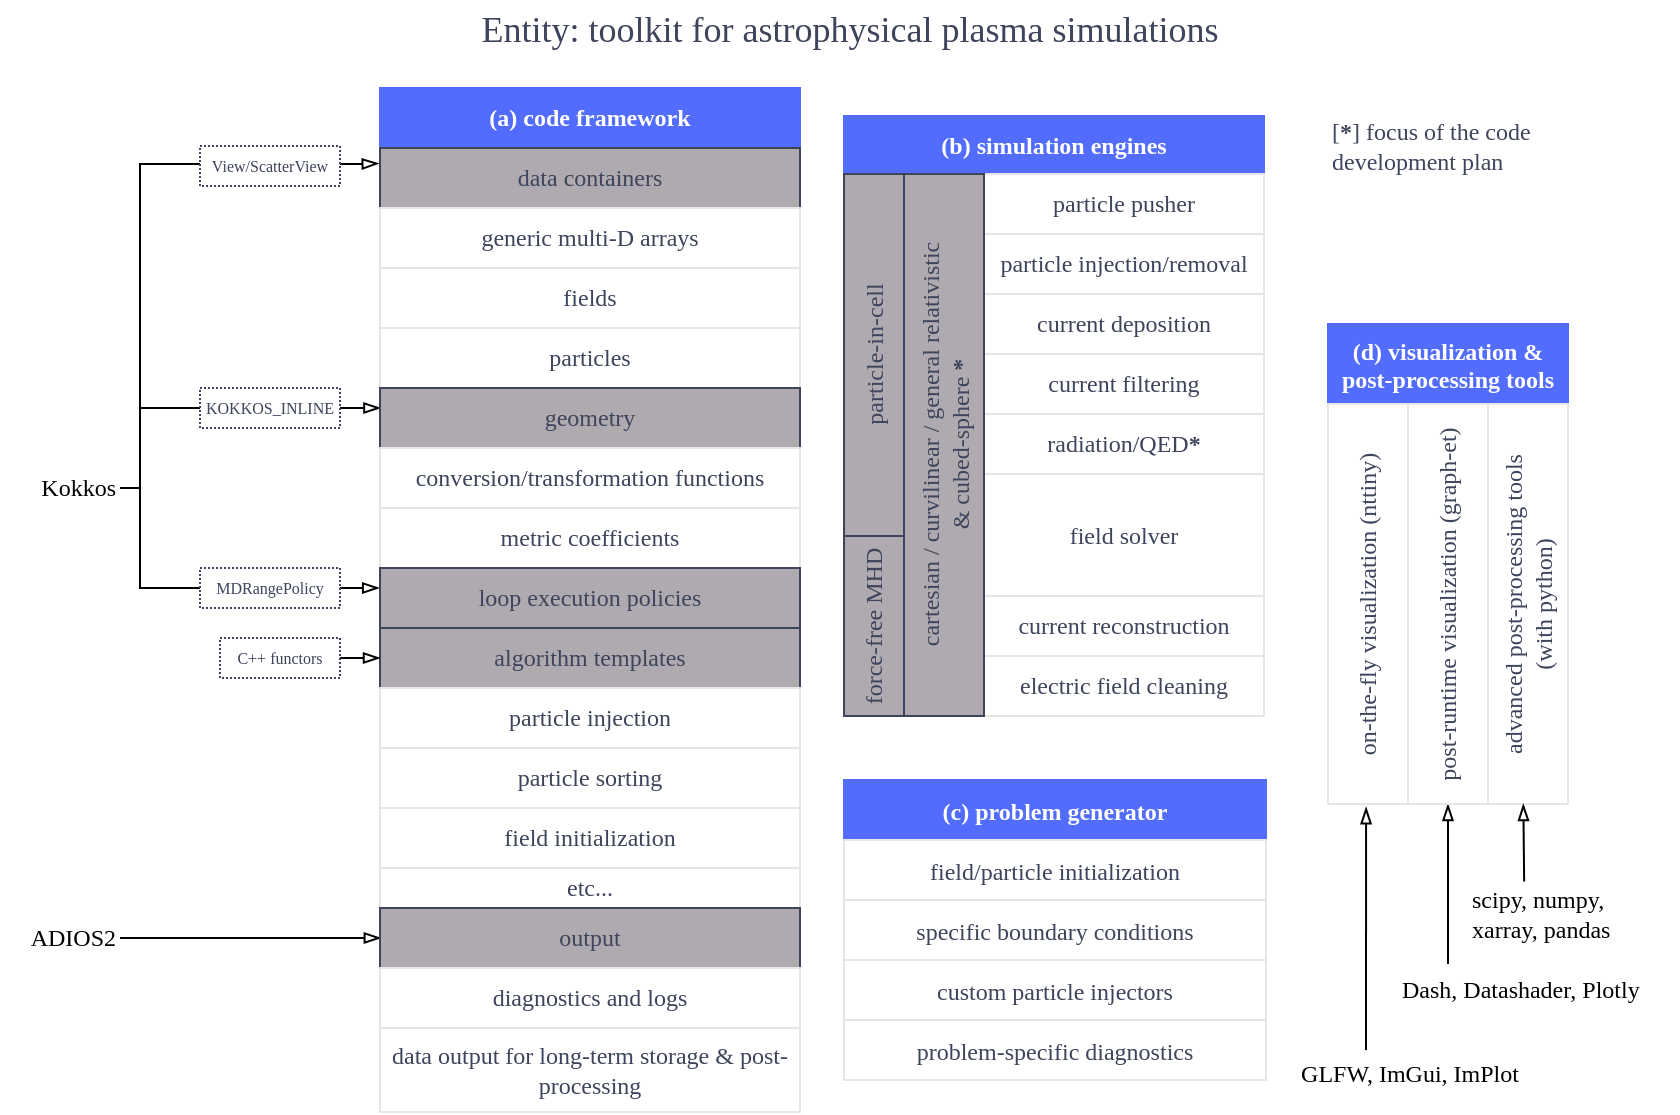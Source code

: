 <mxfile scale="5" border="0">
    <diagram id="vkuBGM6YTtbjuDHeNg9K" name="Page-1">
        <mxGraphModel dx="1450" dy="673" grid="0" gridSize="10" guides="1" tooltips="1" connect="1" arrows="1" fold="1" page="1" pageScale="1" pageWidth="850" pageHeight="1100" background="#ffffff" math="0" shadow="0">
            <root>
                <mxCell id="0"/>
                <mxCell id="1" parent="0"/>
                <mxCell id="nRPkvn1M7o0VNPniuzZG-44" style="edgeStyle=orthogonalEdgeStyle;rounded=0;orthogonalLoop=1;jettySize=auto;html=1;exitX=1;exitY=0.5;exitDx=0;exitDy=0;entryX=-0.003;entryY=0.065;entryDx=0;entryDy=0;entryPerimeter=0;fontFamily=Proxima Nova;fontSource=https%3A%2F%2Ffonts.googleapis.com%2Fcss%3Ffamily%3DProxima%2BNova;fontColor=#000000;strokeColor=#000000;endArrow=blockThin;endFill=0;" parent="1" source="nRPkvn1M7o0VNPniuzZG-5" target="nRPkvn1M7o0VNPniuzZG-11" edge="1">
                    <mxGeometry relative="1" as="geometry">
                        <Array as="points">
                            <mxPoint x="70" y="465"/>
                            <mxPoint x="70" y="303"/>
                            <mxPoint x="180" y="303"/>
                        </Array>
                    </mxGeometry>
                </mxCell>
                <mxCell id="nRPkvn1M7o0VNPniuzZG-46" style="edgeStyle=orthogonalEdgeStyle;rounded=0;orthogonalLoop=1;jettySize=auto;html=1;exitX=1;exitY=0.5;exitDx=0;exitDy=0;fontFamily=Proxima Nova;fontSource=https%3A%2F%2Ffonts.googleapis.com%2Fcss%3Ffamily%3DProxima%2BNova;entryX=0.001;entryY=0.111;entryDx=0;entryDy=0;entryPerimeter=0;fontColor=#000000;strokeColor=#000000;endArrow=blockThin;endFill=0;" parent="1" source="nRPkvn1M7o0VNPniuzZG-5" target="nRPkvn1M7o0VNPniuzZG-15" edge="1">
                    <mxGeometry relative="1" as="geometry">
                        <mxPoint x="208" y="420" as="targetPoint"/>
                        <Array as="points">
                            <mxPoint x="70" y="465"/>
                            <mxPoint x="70" y="425"/>
                        </Array>
                    </mxGeometry>
                </mxCell>
                <mxCell id="nRPkvn1M7o0VNPniuzZG-47" style="edgeStyle=orthogonalEdgeStyle;rounded=0;orthogonalLoop=1;jettySize=auto;html=1;exitX=1;exitY=0.5;exitDx=0;exitDy=0;entryX=-0.002;entryY=0.333;entryDx=0;entryDy=0;fontFamily=Proxima Nova;fontSource=https%3A%2F%2Ffonts.googleapis.com%2Fcss%3Ffamily%3DProxima%2BNova;entryPerimeter=0;fontColor=#000000;strokeColor=#000000;endArrow=blockThin;endFill=0;" parent="1" source="nRPkvn1M7o0VNPniuzZG-5" target="nRPkvn1M7o0VNPniuzZG-33" edge="1">
                    <mxGeometry relative="1" as="geometry">
                        <Array as="points">
                            <mxPoint x="70" y="465"/>
                            <mxPoint x="70" y="515"/>
                        </Array>
                    </mxGeometry>
                </mxCell>
                <mxCell id="nRPkvn1M7o0VNPniuzZG-5" value="Kokkos" style="text;html=1;strokeColor=none;fillColor=none;align=right;verticalAlign=middle;whiteSpace=wrap;rounded=0;fontFamily=Proxima Nova;fontSource=https%3A%2F%2Ffonts.googleapis.com%2Fcss%3Ffamily%3DProxima%2BNova;fontColor=#000000;" parent="1" vertex="1">
                    <mxGeometry y="450" width="60" height="30" as="geometry"/>
                </mxCell>
                <mxCell id="46" style="edgeStyle=none;html=1;exitX=1;exitY=0.5;exitDx=0;exitDy=0;entryX=0.002;entryY=0.147;entryDx=0;entryDy=0;entryPerimeter=0;endArrow=blockThin;endFill=0;strokeColor=#000000;" parent="1" source="nRPkvn1M7o0VNPniuzZG-6" target="nRPkvn1M7o0VNPniuzZG-28" edge="1">
                    <mxGeometry relative="1" as="geometry"/>
                </mxCell>
                <mxCell id="nRPkvn1M7o0VNPniuzZG-6" value="ADIOS2" style="text;html=1;strokeColor=none;fillColor=none;align=right;verticalAlign=middle;whiteSpace=wrap;rounded=0;fontFamily=Proxima Nova;fontSource=https%3A%2F%2Ffonts.googleapis.com%2Fcss%3Ffamily%3DProxima%2BNova;fontColor=#000000;" parent="1" vertex="1">
                    <mxGeometry y="675" width="60" height="30" as="geometry"/>
                </mxCell>
                <mxCell id="nRPkvn1M7o0VNPniuzZG-39" value="&lt;font&gt;(b) simulation engines&lt;/font&gt;" style="swimlane;whiteSpace=wrap;html=1;fontFamily=Proxima Nova;fontSource=https%3A%2F%2Ffonts.googleapis.com%2Fcss%3Ffamily%3DProxima%2BNova;startSize=30;collapsible=0;fillColor=#526cfe;strokeColor=#526CFE;rounded=0;fontColor=#FFFFFF;" parent="1" vertex="1">
                    <mxGeometry x="422" y="279" width="210" height="300" as="geometry"/>
                </mxCell>
                <mxCell id="nRPkvn1M7o0VNPniuzZG-71" value="particle pusher" style="whiteSpace=wrap;html=1;fontFamily=Proxima Nova;fontSource=https%3A%2F%2Ffonts.googleapis.com%2Fcss%3Ffamily%3DProxima%2BNova;fontSize=12;fillColor=#FFFFFF;fontColor=#3D445B;strokeColor=#E6E6E6;rounded=0;" parent="nRPkvn1M7o0VNPniuzZG-39" vertex="1">
                    <mxGeometry x="70" y="29" width="140" height="30" as="geometry"/>
                </mxCell>
                <mxCell id="nRPkvn1M7o0VNPniuzZG-72" value="current deposition" style="whiteSpace=wrap;html=1;fontFamily=Proxima Nova;fontSource=https%3A%2F%2Ffonts.googleapis.com%2Fcss%3Ffamily%3DProxima%2BNova;fontSize=12;fillColor=#FFFFFF;fontColor=#3D445B;strokeColor=#E6E6E6;rounded=0;" parent="nRPkvn1M7o0VNPniuzZG-39" vertex="1">
                    <mxGeometry x="70" y="89" width="140" height="30" as="geometry"/>
                </mxCell>
                <mxCell id="nRPkvn1M7o0VNPniuzZG-73" value="current filtering" style="whiteSpace=wrap;html=1;fontFamily=Proxima Nova;fontSource=https%3A%2F%2Ffonts.googleapis.com%2Fcss%3Ffamily%3DProxima%2BNova;fontSize=12;fillColor=#FFFFFF;fontColor=#3D445B;strokeColor=#E6E6E6;rounded=0;" parent="nRPkvn1M7o0VNPniuzZG-39" vertex="1">
                    <mxGeometry x="70" y="119" width="140" height="30" as="geometry"/>
                </mxCell>
                <mxCell id="nRPkvn1M7o0VNPniuzZG-74" value="field solver" style="whiteSpace=wrap;html=1;fontFamily=Proxima Nova;fontSource=https%3A%2F%2Ffonts.googleapis.com%2Fcss%3Ffamily%3DProxima%2BNova;fontSize=12;fillColor=#FFFFFF;fontColor=#3D445B;strokeColor=#E6E6E6;rounded=0;" parent="nRPkvn1M7o0VNPniuzZG-39" vertex="1">
                    <mxGeometry x="70" y="179" width="140" height="61" as="geometry"/>
                </mxCell>
                <mxCell id="nRPkvn1M7o0VNPniuzZG-75" value="current reconstruction" style="whiteSpace=wrap;html=1;fontFamily=Proxima Nova;fontSource=https%3A%2F%2Ffonts.googleapis.com%2Fcss%3Ffamily%3DProxima%2BNova;fontSize=12;fillColor=#FFFFFF;fontColor=#3D445B;strokeColor=#E6E6E6;rounded=0;" parent="nRPkvn1M7o0VNPniuzZG-39" vertex="1">
                    <mxGeometry x="70" y="240" width="140" height="30" as="geometry"/>
                </mxCell>
                <mxCell id="nRPkvn1M7o0VNPniuzZG-76" value="electric field cleaning" style="whiteSpace=wrap;html=1;fontFamily=Proxima Nova;fontSource=https%3A%2F%2Ffonts.googleapis.com%2Fcss%3Ffamily%3DProxima%2BNova;fontSize=12;fillColor=#FFFFFF;fontColor=#3D445B;strokeColor=#E6E6E6;rounded=0;" parent="nRPkvn1M7o0VNPniuzZG-39" vertex="1">
                    <mxGeometry x="70" y="270" width="140" height="30" as="geometry"/>
                </mxCell>
                <mxCell id="nRPkvn1M7o0VNPniuzZG-89" value="particle injection/removal" style="whiteSpace=wrap;html=1;fontFamily=Proxima Nova;fontSource=https%3A%2F%2Ffonts.googleapis.com%2Fcss%3Ffamily%3DProxima%2BNova;fontSize=12;fillColor=#FFFFFF;fontColor=#3D445B;strokeColor=#E6E6E6;rounded=0;" parent="nRPkvn1M7o0VNPniuzZG-39" vertex="1">
                    <mxGeometry x="70" y="59" width="140" height="30" as="geometry"/>
                </mxCell>
                <mxCell id="nRPkvn1M7o0VNPniuzZG-91" value="radiation/QED&lt;b&gt;*&lt;/b&gt;" style="whiteSpace=wrap;html=1;fontFamily=Proxima Nova;fontSource=https%3A%2F%2Ffonts.googleapis.com%2Fcss%3Ffamily%3DProxima%2BNova;fontSize=12;fillColor=#FFFFFF;fontColor=#3D445B;strokeColor=#E6E6E6;rounded=0;" parent="nRPkvn1M7o0VNPniuzZG-39" vertex="1">
                    <mxGeometry x="70" y="149" width="140" height="30" as="geometry"/>
                </mxCell>
                <mxCell id="nRPkvn1M7o0VNPniuzZG-69" value="particle-in-cell" style="whiteSpace=wrap;html=1;fontFamily=Proxima Nova;fontSource=https%3A%2F%2Ffonts.googleapis.com%2Fcss%3Ffamily%3DProxima%2BNova;fontSize=12;horizontal=0;fillColor=#AFAAB0;fontColor=#3D445B;strokeColor=#3D445B;rounded=0;" parent="nRPkvn1M7o0VNPniuzZG-39" vertex="1">
                    <mxGeometry y="29" width="30" height="181" as="geometry"/>
                </mxCell>
                <mxCell id="nRPkvn1M7o0VNPniuzZG-70" value="force-free MHD" style="whiteSpace=wrap;html=1;fontFamily=Proxima Nova;fontSource=https%3A%2F%2Ffonts.googleapis.com%2Fcss%3Ffamily%3DProxima%2BNova;fontSize=12;horizontal=0;fillColor=#AFAAB0;fontColor=#3D445B;strokeColor=#3D445B;rounded=0;" parent="nRPkvn1M7o0VNPniuzZG-39" vertex="1">
                    <mxGeometry y="210" width="30" height="90" as="geometry"/>
                </mxCell>
                <mxCell id="nRPkvn1M7o0VNPniuzZG-90" value="cartesian / curvilinear / general relativistic &lt;br&gt;&amp;amp; cubed-sphere &lt;b&gt;*&lt;/b&gt;" style="whiteSpace=wrap;html=1;fontFamily=Proxima Nova;fontSource=https%3A%2F%2Ffonts.googleapis.com%2Fcss%3Ffamily%3DProxima%2BNova;fontSize=12;horizontal=0;fillColor=#AFAAB0;fontColor=#3D445B;strokeColor=#3D445B;rounded=0;" parent="nRPkvn1M7o0VNPniuzZG-39" vertex="1">
                    <mxGeometry x="30" y="29" width="40" height="271" as="geometry"/>
                </mxCell>
                <mxCell id="nRPkvn1M7o0VNPniuzZG-7" value="&lt;span&gt;&lt;font&gt;(a) code framework&lt;/font&gt;&lt;/span&gt;" style="swimlane;fontStyle=1;childLayout=stackLayout;horizontal=1;startSize=30;horizontalStack=0;resizeParent=1;resizeParentMax=0;resizeLast=0;collapsible=0;marginBottom=0;whiteSpace=wrap;html=1;fontFamily=Proxima Nova;fontSource=https%3A%2F%2Ffonts.googleapis.com%2Fcss%3Ffamily%3DProxima%2BNova;fillColor=#526cfe;strokeColor=#526CFE;swimlaneFillColor=none;gradientColor=none;backgroundOutline=0;rounded=0;fontColor=#FFFFFF;" parent="1" vertex="1">
                    <mxGeometry x="190" y="265" width="210" height="512" as="geometry"/>
                </mxCell>
                <mxCell id="nRPkvn1M7o0VNPniuzZG-11" value="data containers" style="swimlane;fontStyle=0;childLayout=stackLayout;horizontal=1;startSize=30;horizontalStack=0;resizeParent=1;resizeParentMax=0;resizeLast=0;collapsible=0;marginBottom=0;whiteSpace=wrap;html=1;fontFamily=Proxima Nova;fontSource=https%3A%2F%2Ffonts.googleapis.com%2Fcss%3Ffamily%3DProxima%2BNova;fillColor=#afaab0;fontColor=#3D445B;strokeColor=#3D445B;swimlaneLine=1;rounded=0;" parent="nRPkvn1M7o0VNPniuzZG-7" vertex="1">
                    <mxGeometry y="30" width="210" height="120" as="geometry">
                        <mxRectangle y="30" width="210" height="30" as="alternateBounds"/>
                    </mxGeometry>
                </mxCell>
                <mxCell id="nRPkvn1M7o0VNPniuzZG-12" value="generic multi-D arrays" style="text;strokeColor=#E6E6E6;fillColor=#FFFFFF;align=center;verticalAlign=middle;spacingLeft=4;spacingRight=4;overflow=hidden;points=[[0,0.5],[1,0.5]];portConstraint=eastwest;rotatable=0;whiteSpace=wrap;html=1;fontFamily=Proxima Nova;fontSource=https%3A%2F%2Ffonts.googleapis.com%2Fcss%3Ffamily%3DProxima%2BNova;fontColor=#3D445B;rounded=0;perimeterSpacing=0;glass=0;sketch=0;" parent="nRPkvn1M7o0VNPniuzZG-11" vertex="1">
                    <mxGeometry y="30" width="210" height="30" as="geometry"/>
                </mxCell>
                <mxCell id="nRPkvn1M7o0VNPniuzZG-13" value="fields" style="text;strokeColor=#E6E6E6;fillColor=#FFFFFF;align=center;verticalAlign=middle;spacingLeft=4;spacingRight=4;overflow=hidden;points=[[0,0.5],[1,0.5]];portConstraint=eastwest;rotatable=0;whiteSpace=wrap;html=1;fontFamily=Proxima Nova;fontSource=https%3A%2F%2Ffonts.googleapis.com%2Fcss%3Ffamily%3DProxima%2BNova;fontColor=#3D445B;rounded=0;" parent="nRPkvn1M7o0VNPniuzZG-11" vertex="1">
                    <mxGeometry y="60" width="210" height="30" as="geometry"/>
                </mxCell>
                <mxCell id="nRPkvn1M7o0VNPniuzZG-14" value="particles" style="text;strokeColor=#E6E6E6;fillColor=#FFFFFF;align=center;verticalAlign=middle;spacingLeft=4;spacingRight=4;overflow=hidden;points=[[0,0.5],[1,0.5]];portConstraint=eastwest;rotatable=0;whiteSpace=wrap;html=1;fontFamily=Proxima Nova;fontSource=https%3A%2F%2Ffonts.googleapis.com%2Fcss%3Ffamily%3DProxima%2BNova;fontColor=#3D445B;rounded=0;" parent="nRPkvn1M7o0VNPniuzZG-11" vertex="1">
                    <mxGeometry y="90" width="210" height="30" as="geometry"/>
                </mxCell>
                <mxCell id="nRPkvn1M7o0VNPniuzZG-15" value="geometry" style="swimlane;fontStyle=0;childLayout=stackLayout;horizontal=1;startSize=30;horizontalStack=0;resizeParent=1;resizeParentMax=0;resizeLast=0;collapsible=0;marginBottom=0;whiteSpace=wrap;html=1;fontFamily=Proxima Nova;fontSource=https%3A%2F%2Ffonts.googleapis.com%2Fcss%3Ffamily%3DProxima%2BNova;fontColor=#3D445B;fillColor=#AFAAB0;strokeColor=#3D445B;rounded=0;" parent="nRPkvn1M7o0VNPniuzZG-7" vertex="1">
                    <mxGeometry y="150" width="210" height="90" as="geometry">
                        <mxRectangle y="150" width="210" height="30" as="alternateBounds"/>
                    </mxGeometry>
                </mxCell>
                <mxCell id="nRPkvn1M7o0VNPniuzZG-16" value="conversion/transformation functions" style="text;strokeColor=#E6E6E6;fillColor=#FFFFFF;align=center;verticalAlign=middle;spacingLeft=4;spacingRight=4;overflow=hidden;points=[[0,0.5],[1,0.5]];portConstraint=eastwest;rotatable=0;whiteSpace=wrap;html=1;fontFamily=Proxima Nova;fontSource=https%3A%2F%2Ffonts.googleapis.com%2Fcss%3Ffamily%3DProxima%2BNova;fontColor=#3D445B;rounded=0;" parent="nRPkvn1M7o0VNPniuzZG-15" vertex="1">
                    <mxGeometry y="30" width="210" height="30" as="geometry"/>
                </mxCell>
                <mxCell id="nRPkvn1M7o0VNPniuzZG-17" value="metric coefficients" style="text;strokeColor=#E6E6E6;fillColor=#FFFFFF;align=center;verticalAlign=middle;spacingLeft=4;spacingRight=4;overflow=hidden;points=[[0,0.5],[1,0.5]];portConstraint=eastwest;rotatable=0;whiteSpace=wrap;html=1;fontFamily=Proxima Nova;fontSource=https%3A%2F%2Ffonts.googleapis.com%2Fcss%3Ffamily%3DProxima%2BNova;fontColor=#3D445B;rounded=0;" parent="nRPkvn1M7o0VNPniuzZG-15" vertex="1">
                    <mxGeometry y="60" width="210" height="30" as="geometry"/>
                </mxCell>
                <mxCell id="nRPkvn1M7o0VNPniuzZG-33" value="loop execution policies" style="rounded=0;whiteSpace=wrap;html=1;fontFamily=Proxima Nova;fontSource=https%3A%2F%2Ffonts.googleapis.com%2Fcss%3Ffamily%3DProxima%2BNova;fillColor=#AFAAB0;fontColor=#3D445B;strokeColor=#3D445B;" parent="nRPkvn1M7o0VNPniuzZG-7" vertex="1">
                    <mxGeometry y="240" width="210" height="30" as="geometry"/>
                </mxCell>
                <mxCell id="nRPkvn1M7o0VNPniuzZG-19" value="algorithm templates" style="swimlane;fontStyle=0;childLayout=stackLayout;horizontal=1;startSize=30;horizontalStack=0;resizeParent=1;resizeParentMax=0;resizeLast=0;collapsible=0;marginBottom=0;whiteSpace=wrap;html=1;fontFamily=Proxima Nova;fontSource=https%3A%2F%2Ffonts.googleapis.com%2Fcss%3Ffamily%3DProxima%2BNova;swimlaneLine=1;glass=0;shadow=0;fillColor=#AFAAB0;fontColor=#3D445B;strokeColor=#3D445B;rounded=0;" parent="nRPkvn1M7o0VNPniuzZG-7" vertex="1">
                    <mxGeometry y="270" width="210" height="140" as="geometry">
                        <mxRectangle y="240" width="210" height="30" as="alternateBounds"/>
                    </mxGeometry>
                </mxCell>
                <mxCell id="nRPkvn1M7o0VNPniuzZG-20" value="particle injection" style="text;strokeColor=#E6E6E6;fillColor=#FFFFFF;align=center;verticalAlign=middle;spacingLeft=4;spacingRight=4;overflow=hidden;points=[[0,0.5],[1,0.5]];portConstraint=eastwest;rotatable=0;whiteSpace=wrap;html=1;fontFamily=Proxima Nova;fontSource=https%3A%2F%2Ffonts.googleapis.com%2Fcss%3Ffamily%3DProxima%2BNova;fontColor=#3D445B;rounded=0;" parent="nRPkvn1M7o0VNPniuzZG-19" vertex="1">
                    <mxGeometry y="30" width="210" height="30" as="geometry"/>
                </mxCell>
                <mxCell id="nRPkvn1M7o0VNPniuzZG-21" value="particle sorting" style="text;strokeColor=#E6E6E6;fillColor=#FFFFFF;align=center;verticalAlign=middle;spacingLeft=4;spacingRight=4;overflow=hidden;points=[[0,0.5],[1,0.5]];portConstraint=eastwest;rotatable=0;whiteSpace=wrap;html=1;fontFamily=Proxima Nova;fontSource=https%3A%2F%2Ffonts.googleapis.com%2Fcss%3Ffamily%3DProxima%2BNova;fontColor=#3D445B;rounded=0;" parent="nRPkvn1M7o0VNPniuzZG-19" vertex="1">
                    <mxGeometry y="60" width="210" height="30" as="geometry"/>
                </mxCell>
                <mxCell id="nRPkvn1M7o0VNPniuzZG-22" value="field initialization" style="text;strokeColor=#E6E6E6;fillColor=#FFFFFF;align=center;verticalAlign=middle;spacingLeft=4;spacingRight=4;overflow=hidden;points=[[0,0.5],[1,0.5]];portConstraint=eastwest;rotatable=0;whiteSpace=wrap;html=1;fontFamily=Proxima Nova;fontSource=https%3A%2F%2Ffonts.googleapis.com%2Fcss%3Ffamily%3DProxima%2BNova;fontColor=#3D445B;rounded=0;" parent="nRPkvn1M7o0VNPniuzZG-19" vertex="1">
                    <mxGeometry y="90" width="210" height="30" as="geometry"/>
                </mxCell>
                <mxCell id="nRPkvn1M7o0VNPniuzZG-23" value="etc..." style="text;strokeColor=#E6E6E6;fillColor=#FFFFFF;align=center;verticalAlign=middle;spacingLeft=4;spacingRight=4;overflow=hidden;points=[[0,0.5],[1,0.5]];portConstraint=eastwest;rotatable=0;whiteSpace=wrap;html=1;fontFamily=Proxima Nova;fontSource=https%3A%2F%2Ffonts.googleapis.com%2Fcss%3Ffamily%3DProxima%2BNova;fontColor=#3D445B;rounded=0;" parent="nRPkvn1M7o0VNPniuzZG-19" vertex="1">
                    <mxGeometry y="120" width="210" height="20" as="geometry"/>
                </mxCell>
                <mxCell id="nRPkvn1M7o0VNPniuzZG-28" value="output" style="swimlane;fontStyle=0;childLayout=stackLayout;horizontal=1;startSize=30;horizontalStack=0;resizeParent=1;resizeParentMax=0;resizeLast=0;collapsible=0;marginBottom=0;whiteSpace=wrap;html=1;fontFamily=Proxima Nova;fontSource=https%3A%2F%2Ffonts.googleapis.com%2Fcss%3Ffamily%3DProxima%2BNova;fillColor=#AFAAB0;fontColor=#3D445B;strokeColor=#3D445B;rounded=0;" parent="nRPkvn1M7o0VNPniuzZG-7" vertex="1">
                    <mxGeometry y="410" width="210" height="102" as="geometry"/>
                </mxCell>
                <mxCell id="nRPkvn1M7o0VNPniuzZG-29" value="diagnostics and logs" style="text;strokeColor=#E6E6E6;fillColor=#FFFFFF;align=center;verticalAlign=middle;spacingLeft=4;spacingRight=4;overflow=hidden;points=[[0,0.5],[1,0.5]];portConstraint=eastwest;rotatable=0;whiteSpace=wrap;html=1;fontFamily=Proxima Nova;fontSource=https%3A%2F%2Ffonts.googleapis.com%2Fcss%3Ffamily%3DProxima%2BNova;fontColor=#3D445B;rounded=0;" parent="nRPkvn1M7o0VNPniuzZG-28" vertex="1">
                    <mxGeometry y="30" width="210" height="30" as="geometry"/>
                </mxCell>
                <mxCell id="nRPkvn1M7o0VNPniuzZG-30" value="data output for long-term storage &amp;amp; post-processing" style="text;strokeColor=#E6E6E6;fillColor=#FFFFFF;align=center;verticalAlign=middle;spacingLeft=4;spacingRight=4;overflow=hidden;points=[[0,0.5],[1,0.5]];portConstraint=eastwest;rotatable=0;whiteSpace=wrap;html=1;fontFamily=Proxima Nova;fontSource=https%3A%2F%2Ffonts.googleapis.com%2Fcss%3Ffamily%3DProxima%2BNova;fontColor=#3D445B;rounded=0;" parent="nRPkvn1M7o0VNPniuzZG-28" vertex="1">
                    <mxGeometry y="60" width="210" height="42" as="geometry"/>
                </mxCell>
                <mxCell id="nRPkvn1M7o0VNPniuzZG-54" value="View/ScatterView" style="rounded=0;whiteSpace=wrap;html=1;fontFamily=Proxima Nova;fontSource=https%3A%2F%2Ffonts.googleapis.com%2Fcss%3Ffamily%3DProxima%2BNova;fontSize=8;align=center;dashed=1;dashPattern=1 1;fillColor=#FFFFFF;fontColor=#3D445B;strokeColor=#3D445B;" parent="1" vertex="1">
                    <mxGeometry x="100" y="294" width="70" height="20" as="geometry"/>
                </mxCell>
                <mxCell id="nRPkvn1M7o0VNPniuzZG-56" value="KOKKOS_INLINE" style="rounded=0;whiteSpace=wrap;html=1;fontFamily=Proxima Nova;fontSource=https%3A%2F%2Ffonts.googleapis.com%2Fcss%3Ffamily%3DProxima%2BNova;fontSize=8;dashed=1;dashPattern=1 1;fillColor=#FFFFFF;fontColor=#3D445B;strokeColor=#3D445B;" parent="1" vertex="1">
                    <mxGeometry x="100" y="415" width="70" height="20" as="geometry"/>
                </mxCell>
                <mxCell id="nRPkvn1M7o0VNPniuzZG-59" value="MDRangePolicy" style="rounded=0;whiteSpace=wrap;html=1;fontFamily=Proxima Nova;fontSource=https%3A%2F%2Ffonts.googleapis.com%2Fcss%3Ffamily%3DProxima%2BNova;fontSize=8;align=center;dashed=1;dashPattern=1 1;fillColor=#FFFFFF;fontColor=#3D445B;strokeColor=#3D445B;" parent="1" vertex="1">
                    <mxGeometry x="100" y="505" width="70" height="20" as="geometry"/>
                </mxCell>
                <mxCell id="nRPkvn1M7o0VNPniuzZG-62" style="edgeStyle=orthogonalEdgeStyle;rounded=0;orthogonalLoop=1;jettySize=auto;html=1;exitX=1;exitY=0.5;exitDx=0;exitDy=0;shadow=0;fontFamily=Proxima Nova;fontSource=https%3A%2F%2Ffonts.googleapis.com%2Fcss%3Ffamily%3DProxima%2BNova;fontSize=8;fontColor=#000000;strokeColor=#000000;endArrow=blockThin;endFill=0;" parent="1" source="nRPkvn1M7o0VNPniuzZG-60" edge="1">
                    <mxGeometry relative="1" as="geometry">
                        <mxPoint x="190" y="550" as="targetPoint"/>
                    </mxGeometry>
                </mxCell>
                <mxCell id="nRPkvn1M7o0VNPniuzZG-60" value="C++ functors" style="rounded=0;whiteSpace=wrap;html=1;fontFamily=Proxima Nova;fontSource=https%3A%2F%2Ffonts.googleapis.com%2Fcss%3Ffamily%3DProxima%2BNova;fontSize=8;align=center;dashed=1;dashPattern=1 1;fillColor=#FFFFFF;fontColor=#3D445B;strokeColor=#3D445B;" parent="1" vertex="1">
                    <mxGeometry x="110" y="540" width="60" height="20" as="geometry"/>
                </mxCell>
                <mxCell id="2" value="(c) problem generator" style="swimlane;fontStyle=1;childLayout=stackLayout;horizontal=1;startSize=30;horizontalStack=0;resizeParent=1;resizeParentMax=0;resizeLast=0;collapsible=0;marginBottom=0;fontFamily=Proxima Nova;fontSource=https%3A%2F%2Ffonts.googleapis.com%2Fcss%3Ffamily%3DProxima%2BNova;fontColor=#FFFFFF;fillColor=#526cfe;strokeColor=#526CFE;rounded=0;" parent="1" vertex="1">
                    <mxGeometry x="422" y="611" width="211" height="150" as="geometry"/>
                </mxCell>
                <mxCell id="3" value="field/particle initialization" style="text;strokeColor=#E6E6E6;fillColor=#FFFFFF;align=center;verticalAlign=middle;spacingLeft=4;spacingRight=4;overflow=hidden;points=[[0,0.5],[1,0.5]];portConstraint=eastwest;rotatable=0;fontFamily=Proxima Nova;fontSource=https%3A%2F%2Ffonts.googleapis.com%2Fcss%3Ffamily%3DProxima%2BNova;fontColor=#3D445B;rounded=0;" parent="2" vertex="1">
                    <mxGeometry y="30" width="211" height="30" as="geometry"/>
                </mxCell>
                <mxCell id="4" value="specific boundary conditions" style="text;strokeColor=#E6E6E6;fillColor=#FFFFFF;align=center;verticalAlign=middle;spacingLeft=4;spacingRight=4;overflow=hidden;points=[[0,0.5],[1,0.5]];portConstraint=eastwest;rotatable=0;fontFamily=Proxima Nova;fontSource=https%3A%2F%2Ffonts.googleapis.com%2Fcss%3Ffamily%3DProxima%2BNova;fontColor=#3D445B;rounded=0;" parent="2" vertex="1">
                    <mxGeometry y="60" width="211" height="30" as="geometry"/>
                </mxCell>
                <mxCell id="5" value="custom particle injectors" style="text;strokeColor=#E6E6E6;fillColor=#FFFFFF;align=center;verticalAlign=middle;spacingLeft=4;spacingRight=4;overflow=hidden;points=[[0,0.5],[1,0.5]];portConstraint=eastwest;rotatable=0;fontFamily=Proxima Nova;fontSource=https%3A%2F%2Ffonts.googleapis.com%2Fcss%3Ffamily%3DProxima%2BNova;fontColor=#3D445B;rounded=0;" parent="2" vertex="1">
                    <mxGeometry y="90" width="211" height="30" as="geometry"/>
                </mxCell>
                <mxCell id="6" value="problem-specific diagnostics" style="text;strokeColor=#E6E6E6;fillColor=#FFFFFF;align=center;verticalAlign=middle;spacingLeft=4;spacingRight=4;overflow=hidden;points=[[0,0.5],[1,0.5]];portConstraint=eastwest;rotatable=0;fontFamily=Proxima Nova;fontSource=https%3A%2F%2Ffonts.googleapis.com%2Fcss%3Ffamily%3DProxima%2BNova;fontColor=#3D445B;rounded=0;" parent="2" vertex="1">
                    <mxGeometry y="120" width="211" height="30" as="geometry"/>
                </mxCell>
                <mxCell id="13" style="edgeStyle=none;html=1;entryX=0.476;entryY=1.008;entryDx=0;entryDy=0;fontFamily=Proxima Nova;fontSource=https%3A%2F%2Ffonts.googleapis.com%2Fcss%3Ffamily%3DProxima%2BNova;entryPerimeter=0;rounded=0;fontColor=#000000;strokeColor=#000000;endArrow=blockThin;endFill=0;" parent="1" target="39" edge="1">
                    <mxGeometry relative="1" as="geometry">
                        <mxPoint x="874" y="368" as="targetPoint"/>
                        <mxPoint x="683" y="746" as="sourcePoint"/>
                    </mxGeometry>
                </mxCell>
                <mxCell id="12" value="GLFW, ImGui, ImPlot" style="text;html=1;strokeColor=none;fillColor=none;align=center;verticalAlign=middle;whiteSpace=wrap;rounded=0;fontFamily=Proxima Nova;fontSource=https%3A%2F%2Ffonts.googleapis.com%2Fcss%3Ffamily%3DProxima%2BNova;fontColor=#000000;" parent="1" vertex="1">
                    <mxGeometry x="645" y="743" width="120" height="30" as="geometry"/>
                </mxCell>
                <mxCell id="15" style="edgeStyle=none;html=1;entryX=0.5;entryY=1;entryDx=0;entryDy=0;fontFamily=Proxima Nova;fontSource=https%3A%2F%2Ffonts.googleapis.com%2Fcss%3Ffamily%3DProxima%2BNova;entryPerimeter=0;rounded=0;fontColor=#000000;strokeColor=#000000;endArrow=blockThin;endFill=0;" parent="1" target="9" edge="1">
                    <mxGeometry relative="1" as="geometry">
                        <Array as="points"/>
                        <mxPoint x="724" y="703" as="sourcePoint"/>
                    </mxGeometry>
                </mxCell>
                <mxCell id="14" value="Dash, Datashader, Plotly" style="text;html=1;strokeColor=none;fillColor=none;align=left;verticalAlign=middle;whiteSpace=wrap;rounded=0;fontFamily=Proxima Nova;fontSource=https%3A%2F%2Ffonts.googleapis.com%2Fcss%3Ffamily%3DProxima%2BNova;fontColor=#000000;" parent="1" vertex="1">
                    <mxGeometry x="699" y="701" width="140" height="30" as="geometry"/>
                </mxCell>
                <mxCell id="34" value="(d) visualization &amp; &#10;post-processing tools" style="swimlane;fontStyle=1;childLayout=stackLayout;horizontal=1;startSize=40;horizontalStack=0;resizeParent=1;resizeParentMax=0;resizeLast=0;collapsible=0;marginBottom=0;shadow=0;glass=0;fontFamily=Proxima Nova;fontSource=https%3A%2F%2Ffonts.googleapis.com%2Fcss%3Ffamily%3DProxima%2BNova;fillColor=#526cfe;rounded=0;swimlaneLine=1;connectable=1;dropTarget=1;fontColor=#FFFFFF;strokeColor=#526CFE;" parent="1" vertex="1">
                    <mxGeometry x="664" y="383" width="120" height="240" as="geometry"/>
                </mxCell>
                <mxCell id="38" value="Horizontal Container" style="swimlane;horizontal=0;rounded=0;shadow=0;glass=0;comic=0;fontFamily=Proxima Nova;fontSource=https%3A%2F%2Ffonts.googleapis.com%2Fcss%3Ffamily%3DProxima%2BNova;strokeColor=#AFAAB0;fillColor=default;gradientColor=none;collapsible=0;expand=1;noLabel=1;startSize=0;" parent="34" vertex="1">
                    <mxGeometry y="40" width="120" height="200" as="geometry"/>
                </mxCell>
                <mxCell id="39" value="on-the-fly visualization (nttiny)" style="text;strokeColor=#E6E6E6;fillColor=#FFFFFF;align=center;verticalAlign=middle;spacingLeft=4;spacingRight=4;overflow=hidden;points=[[0,0.5],[1,0.5]];portConstraint=eastwest;rotatable=0;shadow=0;glass=0;fontFamily=Proxima Nova;fontSource=https%3A%2F%2Ffonts.googleapis.com%2Fcss%3Ffamily%3DProxima%2BNova;whiteSpace=wrap;horizontal=0;fontColor=#3D445B;rounded=0;" parent="38" vertex="1">
                    <mxGeometry width="40" height="200" as="geometry"/>
                </mxCell>
                <mxCell id="9" value="post-runtime visualization (graph-et)" style="text;strokeColor=#E6E6E6;fillColor=#FFFFFF;align=center;verticalAlign=middle;spacingLeft=4;spacingRight=4;overflow=hidden;points=[[0,0.5],[1,0.5]];portConstraint=eastwest;rotatable=0;shadow=0;glass=0;fontFamily=Proxima Nova;fontSource=https%3A%2F%2Ffonts.googleapis.com%2Fcss%3Ffamily%3DProxima%2BNova;whiteSpace=wrap;horizontal=0;fontColor=#3D445B;rounded=0;" parent="38" vertex="1">
                    <mxGeometry x="40" width="40" height="200" as="geometry"/>
                </mxCell>
                <mxCell id="40" value="advanced post-processing tools &#10;(with python)" style="text;strokeColor=#E6E6E6;fillColor=#FFFFFF;align=center;verticalAlign=middle;spacingLeft=4;spacingRight=4;overflow=hidden;points=[[0,0.5],[1,0.5]];portConstraint=eastwest;rotatable=0;shadow=0;glass=0;fontFamily=Proxima Nova;fontSource=https%3A%2F%2Ffonts.googleapis.com%2Fcss%3Ffamily%3DProxima%2BNova;whiteSpace=wrap;horizontal=0;fontColor=#3D445B;rounded=0;" parent="38" vertex="1">
                    <mxGeometry x="80" width="40" height="200" as="geometry"/>
                </mxCell>
                <mxCell id="43" style="edgeStyle=none;html=1;exitX=0.312;exitY=-0.042;exitDx=0;exitDy=0;entryX=0.442;entryY=1;entryDx=0;entryDy=0;entryPerimeter=0;fontFamily=Proxima Nova;fontSource=https%3A%2F%2Ffonts.googleapis.com%2Fcss%3Ffamily%3DProxima%2BNova;exitPerimeter=0;rounded=0;fontColor=#000000;strokeColor=#000000;endArrow=blockThin;endFill=0;" parent="1" source="42" target="40" edge="1">
                    <mxGeometry relative="1" as="geometry"/>
                </mxCell>
                <mxCell id="42" value="scipy, numpy, xarray, pandas" style="text;html=1;strokeColor=none;fillColor=none;align=left;verticalAlign=middle;rounded=0;fontFamily=Proxima Nova;fontSource=https%3A%2F%2Ffonts.googleapis.com%2Fcss%3Ffamily%3DProxima%2BNova;whiteSpace=wrap;fontColor=#000000;" parent="1" vertex="1">
                    <mxGeometry x="734" y="663" width="90" height="30" as="geometry"/>
                </mxCell>
                <mxCell id="45" value="Entity: toolkit for astrophysical plasma simulations" style="text;html=1;strokeColor=none;fillColor=none;align=center;verticalAlign=middle;whiteSpace=wrap;rounded=0;shadow=0;glass=0;labelBorderColor=none;sketch=0;fontColor=#3D445B;fontFamily=Proxima Nova;fontSource=https%3A%2F%2Ffonts.googleapis.com%2Fcss%3Ffamily%3DProxima%2BNova;fontSize=18;" parent="1" vertex="1">
                    <mxGeometry x="205" y="221" width="440" height="30" as="geometry"/>
                </mxCell>
                <mxCell id="49" value="[&lt;b&gt;*&lt;/b&gt;] focus of the code development plan" style="text;html=1;strokeColor=none;fillColor=none;align=left;verticalAlign=middle;whiteSpace=wrap;rounded=0;fontFamily=Proxima Nova;fontSource=https%3A%2F%2Ffonts.googleapis.com%2Fcss%3Ffamily%3DProxima%2BNova;fontColor=#3D445B;" vertex="1" parent="1">
                    <mxGeometry x="664" y="279" width="128" height="30" as="geometry"/>
                </mxCell>
            </root>
        </mxGraphModel>
    </diagram>
</mxfile>